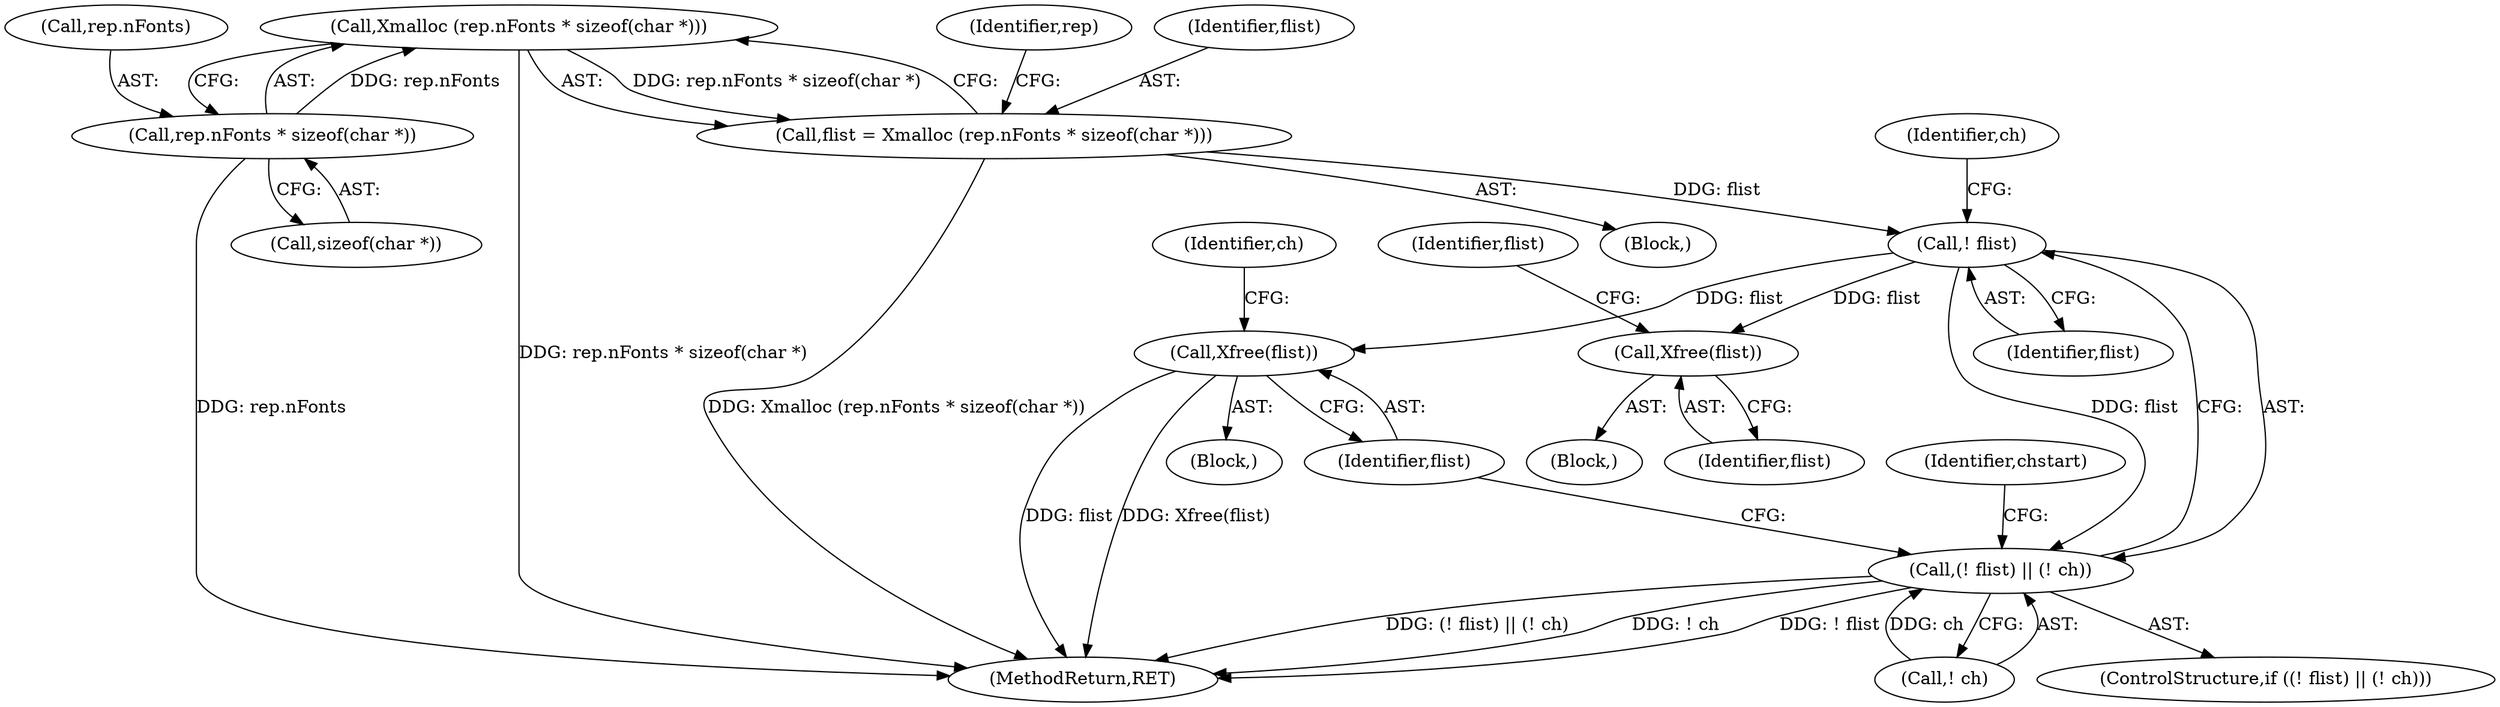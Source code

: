digraph "0_libx11_b469da1430cdcee06e31c6251b83aede072a1ff0@API" {
"1000201" [label="(Call,Xmalloc (rep.nFonts * sizeof(char *)))"];
"1000202" [label="(Call,rep.nFonts * sizeof(char *))"];
"1000199" [label="(Call,flist = Xmalloc (rep.nFonts * sizeof(char *)))"];
"1000238" [label="(Call,! flist)"];
"1000237" [label="(Call,(! flist) || (! ch))"];
"1000243" [label="(Call,Xfree(flist))"];
"1000267" [label="(Call,Xfree(flist))"];
"1000240" [label="(Call,! ch)"];
"1000246" [label="(Identifier,ch)"];
"1000268" [label="(Identifier,flist)"];
"1000198" [label="(Block,)"];
"1000243" [label="(Call,Xfree(flist))"];
"1000201" [label="(Call,Xmalloc (rep.nFonts * sizeof(char *)))"];
"1000199" [label="(Call,flist = Xmalloc (rep.nFonts * sizeof(char *)))"];
"1000266" [label="(Identifier,chstart)"];
"1000203" [label="(Call,rep.nFonts)"];
"1000236" [label="(ControlStructure,if ((! flist) || (! ch)))"];
"1000242" [label="(Block,)"];
"1000200" [label="(Identifier,flist)"];
"1000264" [label="(Block,)"];
"1000206" [label="(Call,sizeof(char *))"];
"1000239" [label="(Identifier,flist)"];
"1000270" [label="(Identifier,flist)"];
"1000241" [label="(Identifier,ch)"];
"1000238" [label="(Call,! flist)"];
"1000212" [label="(Identifier,rep)"];
"1000356" [label="(MethodReturn,RET)"];
"1000244" [label="(Identifier,flist)"];
"1000237" [label="(Call,(! flist) || (! ch))"];
"1000267" [label="(Call,Xfree(flist))"];
"1000202" [label="(Call,rep.nFonts * sizeof(char *))"];
"1000201" -> "1000199"  [label="AST: "];
"1000201" -> "1000202"  [label="CFG: "];
"1000202" -> "1000201"  [label="AST: "];
"1000199" -> "1000201"  [label="CFG: "];
"1000201" -> "1000356"  [label="DDG: rep.nFonts * sizeof(char *)"];
"1000201" -> "1000199"  [label="DDG: rep.nFonts * sizeof(char *)"];
"1000202" -> "1000201"  [label="DDG: rep.nFonts"];
"1000202" -> "1000206"  [label="CFG: "];
"1000203" -> "1000202"  [label="AST: "];
"1000206" -> "1000202"  [label="AST: "];
"1000202" -> "1000356"  [label="DDG: rep.nFonts"];
"1000199" -> "1000198"  [label="AST: "];
"1000200" -> "1000199"  [label="AST: "];
"1000212" -> "1000199"  [label="CFG: "];
"1000199" -> "1000356"  [label="DDG: Xmalloc (rep.nFonts * sizeof(char *))"];
"1000199" -> "1000238"  [label="DDG: flist"];
"1000238" -> "1000237"  [label="AST: "];
"1000238" -> "1000239"  [label="CFG: "];
"1000239" -> "1000238"  [label="AST: "];
"1000241" -> "1000238"  [label="CFG: "];
"1000237" -> "1000238"  [label="CFG: "];
"1000238" -> "1000237"  [label="DDG: flist"];
"1000238" -> "1000243"  [label="DDG: flist"];
"1000238" -> "1000267"  [label="DDG: flist"];
"1000237" -> "1000236"  [label="AST: "];
"1000237" -> "1000240"  [label="CFG: "];
"1000240" -> "1000237"  [label="AST: "];
"1000244" -> "1000237"  [label="CFG: "];
"1000266" -> "1000237"  [label="CFG: "];
"1000237" -> "1000356"  [label="DDG: (! flist) || (! ch)"];
"1000237" -> "1000356"  [label="DDG: ! ch"];
"1000237" -> "1000356"  [label="DDG: ! flist"];
"1000240" -> "1000237"  [label="DDG: ch"];
"1000243" -> "1000242"  [label="AST: "];
"1000243" -> "1000244"  [label="CFG: "];
"1000244" -> "1000243"  [label="AST: "];
"1000246" -> "1000243"  [label="CFG: "];
"1000243" -> "1000356"  [label="DDG: flist"];
"1000243" -> "1000356"  [label="DDG: Xfree(flist)"];
"1000267" -> "1000264"  [label="AST: "];
"1000267" -> "1000268"  [label="CFG: "];
"1000268" -> "1000267"  [label="AST: "];
"1000270" -> "1000267"  [label="CFG: "];
}
